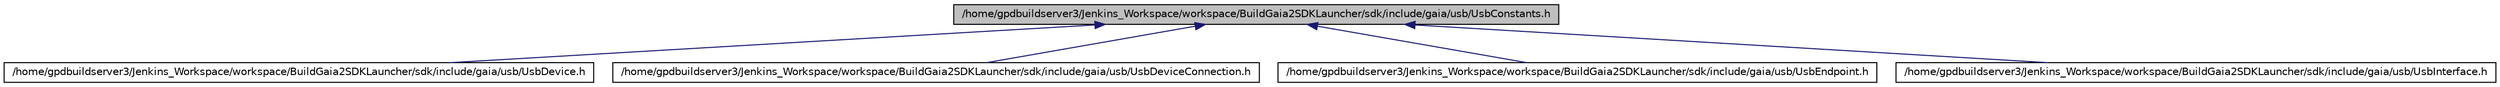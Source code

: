 digraph G
{
  edge [fontname="Helvetica",fontsize="10",labelfontname="Helvetica",labelfontsize="10"];
  node [fontname="Helvetica",fontsize="10",shape=record];
  Node1 [label="/home/gpdbuildserver3/Jenkins_Workspace/workspace/BuildGaia2SDKLauncher/sdk/include/gaia/usb/UsbConstants.h",height=0.2,width=0.4,color="black", fillcolor="grey75", style="filled" fontcolor="black"];
  Node1 -> Node2 [dir=back,color="midnightblue",fontsize="10",style="solid",fontname="Helvetica"];
  Node2 [label="/home/gpdbuildserver3/Jenkins_Workspace/workspace/BuildGaia2SDKLauncher/sdk/include/gaia/usb/UsbDevice.h",height=0.2,width=0.4,color="black", fillcolor="white", style="filled",URL="$da/dc6/_usb_device_8h.html"];
  Node1 -> Node3 [dir=back,color="midnightblue",fontsize="10",style="solid",fontname="Helvetica"];
  Node3 [label="/home/gpdbuildserver3/Jenkins_Workspace/workspace/BuildGaia2SDKLauncher/sdk/include/gaia/usb/UsbDeviceConnection.h",height=0.2,width=0.4,color="black", fillcolor="white", style="filled",URL="$d1/db9/_usb_device_connection_8h.html"];
  Node1 -> Node4 [dir=back,color="midnightblue",fontsize="10",style="solid",fontname="Helvetica"];
  Node4 [label="/home/gpdbuildserver3/Jenkins_Workspace/workspace/BuildGaia2SDKLauncher/sdk/include/gaia/usb/UsbEndpoint.h",height=0.2,width=0.4,color="black", fillcolor="white", style="filled",URL="$dc/d17/_usb_endpoint_8h.html"];
  Node1 -> Node5 [dir=back,color="midnightblue",fontsize="10",style="solid",fontname="Helvetica"];
  Node5 [label="/home/gpdbuildserver3/Jenkins_Workspace/workspace/BuildGaia2SDKLauncher/sdk/include/gaia/usb/UsbInterface.h",height=0.2,width=0.4,color="black", fillcolor="white", style="filled",URL="$d6/d55/_usb_interface_8h.html"];
}
